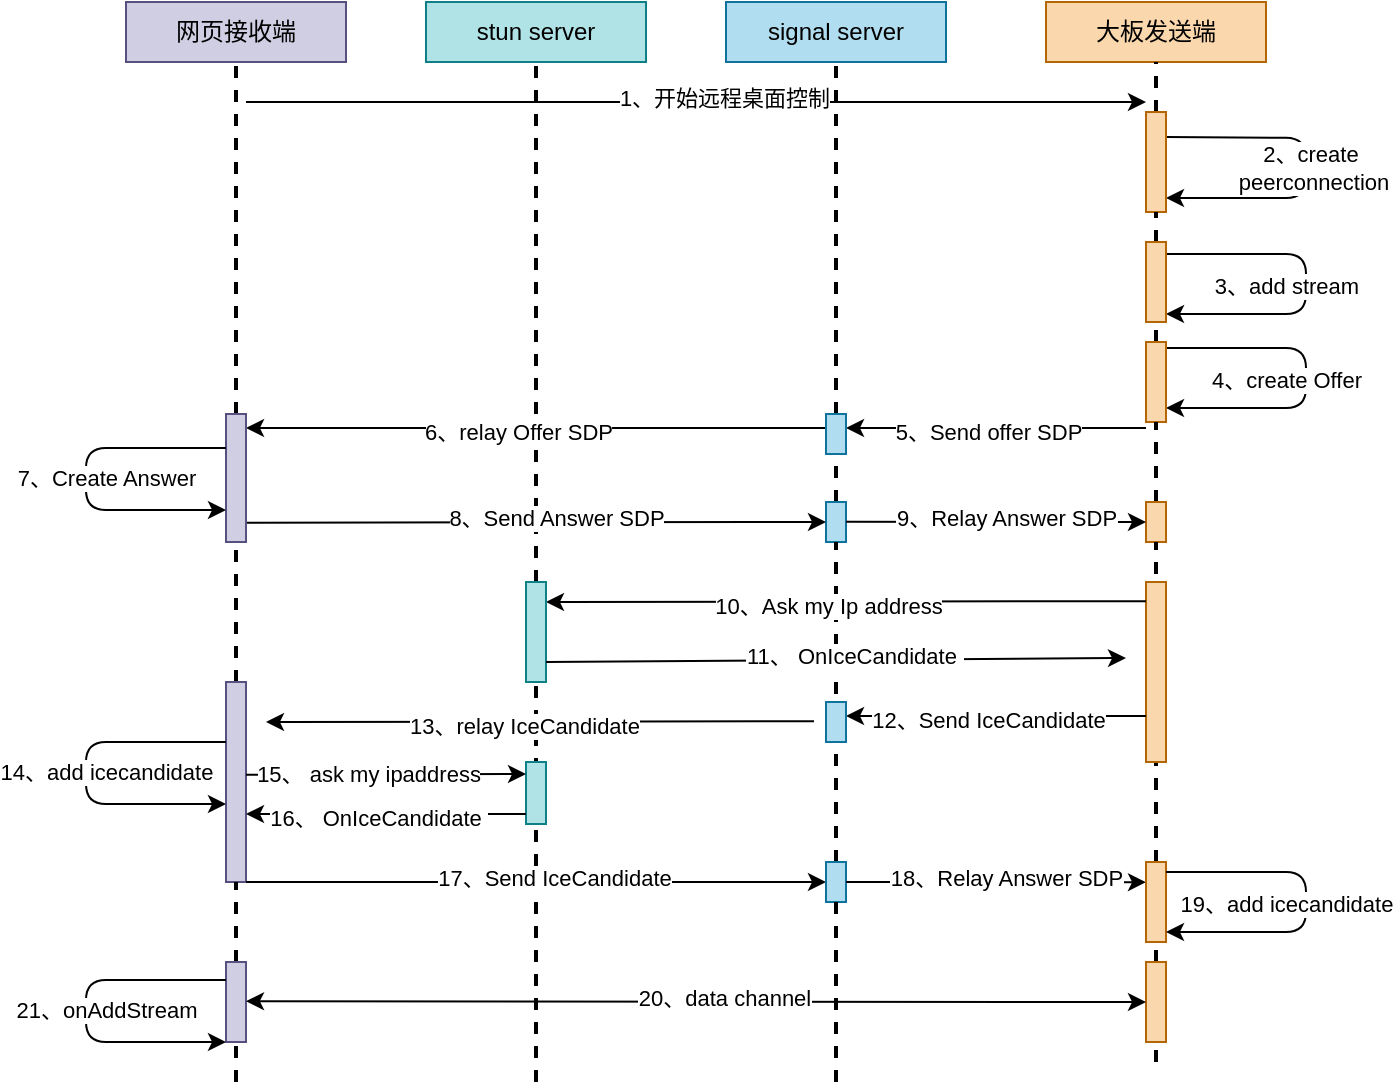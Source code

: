 <mxfile version="13.9.2" type="github"><diagram id="9teV3Uhg9nxN5kBvUChV" name="Page-1"><mxGraphModel dx="946" dy="614" grid="1" gridSize="10" guides="1" tooltips="1" connect="1" arrows="1" fold="1" page="1" pageScale="1" pageWidth="827" pageHeight="1169" math="0" shadow="0"><root><mxCell id="0"/><mxCell id="1" parent="0"/><mxCell id="UpcF8icHATpFMj-WxNOY-2" value="网页接收端" style="rounded=0;whiteSpace=wrap;html=1;fillColor=#d0cee2;strokeColor=#56517e;" vertex="1" parent="1"><mxGeometry x="70" y="210" width="110" height="30" as="geometry"/></mxCell><mxCell id="UpcF8icHATpFMj-WxNOY-3" value="" style="endArrow=none;dashed=1;html=1;strokeWidth=2;entryX=0.5;entryY=1;entryDx=0;entryDy=0;" edge="1" parent="1" source="UpcF8icHATpFMj-WxNOY-32" target="UpcF8icHATpFMj-WxNOY-2"><mxGeometry width="50" height="50" relative="1" as="geometry"><mxPoint x="125" y="590" as="sourcePoint"/><mxPoint x="400" y="340" as="targetPoint"/></mxGeometry></mxCell><mxCell id="UpcF8icHATpFMj-WxNOY-5" value="stun server" style="rounded=0;whiteSpace=wrap;html=1;fillColor=#b0e3e6;strokeColor=#0e8088;" vertex="1" parent="1"><mxGeometry x="220" y="210" width="110" height="30" as="geometry"/></mxCell><mxCell id="UpcF8icHATpFMj-WxNOY-6" value="" style="endArrow=none;dashed=1;html=1;strokeWidth=2;entryX=0.5;entryY=1;entryDx=0;entryDy=0;" edge="1" parent="1" target="UpcF8icHATpFMj-WxNOY-5" source="UpcF8icHATpFMj-WxNOY-48"><mxGeometry width="50" height="50" relative="1" as="geometry"><mxPoint x="275" y="590" as="sourcePoint"/><mxPoint x="550" y="340" as="targetPoint"/></mxGeometry></mxCell><mxCell id="UpcF8icHATpFMj-WxNOY-7" value="signal server" style="rounded=0;whiteSpace=wrap;html=1;fillColor=#b1ddf0;strokeColor=#10739e;" vertex="1" parent="1"><mxGeometry x="370" y="210" width="110" height="30" as="geometry"/></mxCell><mxCell id="UpcF8icHATpFMj-WxNOY-8" value="" style="endArrow=none;dashed=1;html=1;strokeWidth=2;entryX=0.5;entryY=1;entryDx=0;entryDy=0;" edge="1" parent="1" target="UpcF8icHATpFMj-WxNOY-7" source="UpcF8icHATpFMj-WxNOY-30"><mxGeometry width="50" height="50" relative="1" as="geometry"><mxPoint x="425" y="590" as="sourcePoint"/><mxPoint x="700" y="340" as="targetPoint"/></mxGeometry></mxCell><mxCell id="UpcF8icHATpFMj-WxNOY-9" value="大板发送端" style="rounded=0;whiteSpace=wrap;html=1;fillColor=#fad7ac;strokeColor=#b46504;" vertex="1" parent="1"><mxGeometry x="530" y="210" width="110" height="30" as="geometry"/></mxCell><mxCell id="UpcF8icHATpFMj-WxNOY-10" value="" style="endArrow=none;dashed=1;html=1;strokeWidth=2;entryX=0.5;entryY=1;entryDx=0;entryDy=0;" edge="1" parent="1" target="UpcF8icHATpFMj-WxNOY-9" source="UpcF8icHATpFMj-WxNOY-24"><mxGeometry width="50" height="50" relative="1" as="geometry"><mxPoint x="585" y="590" as="sourcePoint"/><mxPoint x="860" y="340" as="targetPoint"/></mxGeometry></mxCell><mxCell id="UpcF8icHATpFMj-WxNOY-11" value="" style="endArrow=classic;html=1;" edge="1" parent="1"><mxGeometry width="50" height="50" relative="1" as="geometry"><mxPoint x="130" y="260" as="sourcePoint"/><mxPoint x="580" y="260" as="targetPoint"/></mxGeometry></mxCell><mxCell id="UpcF8icHATpFMj-WxNOY-12" value="1、开始远程桌面控制" style="edgeLabel;html=1;align=center;verticalAlign=middle;resizable=0;points=[];" vertex="1" connectable="0" parent="UpcF8icHATpFMj-WxNOY-11"><mxGeometry x="0.063" y="2" relative="1" as="geometry"><mxPoint as="offset"/></mxGeometry></mxCell><mxCell id="UpcF8icHATpFMj-WxNOY-13" value="" style="endArrow=classic;html=1;elbow=vertical;exitX=1;exitY=0.25;exitDx=0;exitDy=0;" edge="1" parent="1" source="UpcF8icHATpFMj-WxNOY-24"><mxGeometry width="50" height="50" relative="1" as="geometry"><mxPoint x="590" y="280.5" as="sourcePoint"/><mxPoint x="590" y="308" as="targetPoint"/><Array as="points"><mxPoint x="660" y="278"/><mxPoint x="660" y="308"/></Array></mxGeometry></mxCell><mxCell id="UpcF8icHATpFMj-WxNOY-14" value="2、create&lt;br&gt;&amp;nbsp;peerconnection" style="edgeLabel;html=1;align=center;verticalAlign=middle;resizable=0;points=[];" vertex="1" connectable="0" parent="UpcF8icHATpFMj-WxNOY-13"><mxGeometry x="0.063" y="2" relative="1" as="geometry"><mxPoint y="-6" as="offset"/></mxGeometry></mxCell><mxCell id="UpcF8icHATpFMj-WxNOY-16" value="" style="endArrow=classic;html=1;elbow=vertical;" edge="1" parent="1"><mxGeometry width="50" height="50" relative="1" as="geometry"><mxPoint x="590" y="336" as="sourcePoint"/><mxPoint x="590" y="366" as="targetPoint"/><Array as="points"><mxPoint x="660" y="336"/><mxPoint x="660" y="366"/></Array></mxGeometry></mxCell><mxCell id="UpcF8icHATpFMj-WxNOY-17" value="3、add stream" style="edgeLabel;html=1;align=center;verticalAlign=middle;resizable=0;points=[];" vertex="1" connectable="0" parent="UpcF8icHATpFMj-WxNOY-16"><mxGeometry x="0.063" y="2" relative="1" as="geometry"><mxPoint x="-12" y="-5" as="offset"/></mxGeometry></mxCell><mxCell id="UpcF8icHATpFMj-WxNOY-18" value="" style="endArrow=classic;html=1;elbow=vertical;" edge="1" parent="1"><mxGeometry width="50" height="50" relative="1" as="geometry"><mxPoint x="590" y="383" as="sourcePoint"/><mxPoint x="590" y="413" as="targetPoint"/><Array as="points"><mxPoint x="660" y="383"/><mxPoint x="660" y="413"/></Array></mxGeometry></mxCell><mxCell id="UpcF8icHATpFMj-WxNOY-19" value="4、create Offer" style="edgeLabel;html=1;align=center;verticalAlign=middle;resizable=0;points=[];" vertex="1" connectable="0" parent="UpcF8icHATpFMj-WxNOY-18"><mxGeometry x="0.063" y="2" relative="1" as="geometry"><mxPoint x="-12" y="-5" as="offset"/></mxGeometry></mxCell><mxCell id="UpcF8icHATpFMj-WxNOY-20" value="" style="endArrow=classic;html=1;" edge="1" parent="1"><mxGeometry width="50" height="50" relative="1" as="geometry"><mxPoint x="580" y="423" as="sourcePoint"/><mxPoint x="430" y="423" as="targetPoint"/></mxGeometry></mxCell><mxCell id="UpcF8icHATpFMj-WxNOY-21" value="5、Send offer SDP" style="edgeLabel;html=1;align=center;verticalAlign=middle;resizable=0;points=[];" vertex="1" connectable="0" parent="UpcF8icHATpFMj-WxNOY-20"><mxGeometry x="0.063" y="2" relative="1" as="geometry"><mxPoint as="offset"/></mxGeometry></mxCell><mxCell id="UpcF8icHATpFMj-WxNOY-22" value="" style="endArrow=classic;html=1;" edge="1" parent="1"><mxGeometry width="50" height="50" relative="1" as="geometry"><mxPoint x="420" y="423" as="sourcePoint"/><mxPoint x="130" y="423" as="targetPoint"/></mxGeometry></mxCell><mxCell id="UpcF8icHATpFMj-WxNOY-23" value="6、relay Offer SDP" style="edgeLabel;html=1;align=center;verticalAlign=middle;resizable=0;points=[];" vertex="1" connectable="0" parent="UpcF8icHATpFMj-WxNOY-22"><mxGeometry x="0.063" y="2" relative="1" as="geometry"><mxPoint as="offset"/></mxGeometry></mxCell><mxCell id="UpcF8icHATpFMj-WxNOY-24" value="" style="rounded=0;whiteSpace=wrap;html=1;align=center;fillColor=#fad7ac;strokeColor=#b46504;" vertex="1" parent="1"><mxGeometry x="580" y="265" width="10" height="50" as="geometry"/></mxCell><mxCell id="UpcF8icHATpFMj-WxNOY-25" value="" style="endArrow=none;dashed=1;html=1;strokeWidth=2;entryX=0.5;entryY=1;entryDx=0;entryDy=0;" edge="1" parent="1" source="UpcF8icHATpFMj-WxNOY-26" target="UpcF8icHATpFMj-WxNOY-24"><mxGeometry width="50" height="50" relative="1" as="geometry"><mxPoint x="585" y="590" as="sourcePoint"/><mxPoint x="585" y="240" as="targetPoint"/></mxGeometry></mxCell><mxCell id="UpcF8icHATpFMj-WxNOY-26" value="" style="rounded=0;whiteSpace=wrap;html=1;align=center;fillColor=#fad7ac;strokeColor=#b46504;" vertex="1" parent="1"><mxGeometry x="580" y="330" width="10" height="40" as="geometry"/></mxCell><mxCell id="UpcF8icHATpFMj-WxNOY-27" value="" style="endArrow=none;dashed=1;html=1;strokeWidth=2;entryX=0.5;entryY=1;entryDx=0;entryDy=0;" edge="1" parent="1" source="UpcF8icHATpFMj-WxNOY-28" target="UpcF8icHATpFMj-WxNOY-26"><mxGeometry width="50" height="50" relative="1" as="geometry"><mxPoint x="585" y="590" as="sourcePoint"/><mxPoint x="585" y="320" as="targetPoint"/></mxGeometry></mxCell><mxCell id="UpcF8icHATpFMj-WxNOY-28" value="" style="rounded=0;whiteSpace=wrap;html=1;align=center;strokeColor=#b46504;fillColor=#fad7ac;" vertex="1" parent="1"><mxGeometry x="580" y="380" width="10" height="40" as="geometry"/></mxCell><mxCell id="UpcF8icHATpFMj-WxNOY-29" value="" style="endArrow=none;dashed=1;html=1;strokeWidth=2;entryX=0.5;entryY=1;entryDx=0;entryDy=0;" edge="1" parent="1" source="UpcF8icHATpFMj-WxNOY-40" target="UpcF8icHATpFMj-WxNOY-28"><mxGeometry width="50" height="50" relative="1" as="geometry"><mxPoint x="585" y="590" as="sourcePoint"/><mxPoint x="585" y="380" as="targetPoint"/></mxGeometry></mxCell><mxCell id="UpcF8icHATpFMj-WxNOY-30" value="" style="rounded=0;whiteSpace=wrap;html=1;align=center;fillColor=#b1ddf0;strokeColor=#10739e;" vertex="1" parent="1"><mxGeometry x="420" y="416" width="10" height="20" as="geometry"/></mxCell><mxCell id="UpcF8icHATpFMj-WxNOY-31" value="" style="endArrow=none;dashed=1;html=1;strokeWidth=2;entryX=0.5;entryY=1;entryDx=0;entryDy=0;" edge="1" parent="1" source="UpcF8icHATpFMj-WxNOY-36" target="UpcF8icHATpFMj-WxNOY-30"><mxGeometry width="50" height="50" relative="1" as="geometry"><mxPoint x="425" y="590" as="sourcePoint"/><mxPoint x="425" y="240" as="targetPoint"/></mxGeometry></mxCell><mxCell id="UpcF8icHATpFMj-WxNOY-32" value="" style="rounded=0;whiteSpace=wrap;html=1;align=center;fillColor=#d0cee2;strokeColor=#56517e;" vertex="1" parent="1"><mxGeometry x="120" y="416" width="10" height="64" as="geometry"/></mxCell><mxCell id="UpcF8icHATpFMj-WxNOY-33" value="" style="endArrow=none;dashed=1;html=1;strokeWidth=2;entryX=0.5;entryY=1;entryDx=0;entryDy=0;" edge="1" parent="1" source="UpcF8icHATpFMj-WxNOY-58" target="UpcF8icHATpFMj-WxNOY-32"><mxGeometry width="50" height="50" relative="1" as="geometry"><mxPoint x="125.0" y="590" as="sourcePoint"/><mxPoint x="125.0" y="240" as="targetPoint"/></mxGeometry></mxCell><mxCell id="UpcF8icHATpFMj-WxNOY-34" value="" style="endArrow=classic;html=1;elbow=vertical;entryX=0;entryY=0.75;entryDx=0;entryDy=0;" edge="1" parent="1" target="UpcF8icHATpFMj-WxNOY-32"><mxGeometry width="50" height="50" relative="1" as="geometry"><mxPoint x="120" y="433" as="sourcePoint"/><mxPoint x="30" y="463" as="targetPoint"/><Array as="points"><mxPoint x="50" y="433"/><mxPoint x="50" y="464"/></Array></mxGeometry></mxCell><mxCell id="UpcF8icHATpFMj-WxNOY-35" value="7、Create Answer" style="edgeLabel;html=1;align=center;verticalAlign=middle;resizable=0;points=[];" vertex="1" connectable="0" parent="UpcF8icHATpFMj-WxNOY-34"><mxGeometry x="0.063" y="2" relative="1" as="geometry"><mxPoint x="8" y="-5.83" as="offset"/></mxGeometry></mxCell><mxCell id="UpcF8icHATpFMj-WxNOY-36" value="" style="rounded=0;whiteSpace=wrap;html=1;align=center;fillColor=#b1ddf0;strokeColor=#10739e;" vertex="1" parent="1"><mxGeometry x="420" y="460" width="10" height="20" as="geometry"/></mxCell><mxCell id="UpcF8icHATpFMj-WxNOY-37" value="" style="endArrow=none;dashed=1;html=1;strokeWidth=2;entryX=0.5;entryY=1;entryDx=0;entryDy=0;" edge="1" parent="1" source="UpcF8icHATpFMj-WxNOY-73" target="UpcF8icHATpFMj-WxNOY-36"><mxGeometry width="50" height="50" relative="1" as="geometry"><mxPoint x="425" y="720" as="sourcePoint"/><mxPoint x="425" y="436" as="targetPoint"/></mxGeometry></mxCell><mxCell id="UpcF8icHATpFMj-WxNOY-38" value="" style="endArrow=classic;html=1;exitX=1.05;exitY=0.849;exitDx=0;exitDy=0;exitPerimeter=0;" edge="1" parent="1" source="UpcF8icHATpFMj-WxNOY-32"><mxGeometry width="50" height="50" relative="1" as="geometry"><mxPoint x="230" y="450" as="sourcePoint"/><mxPoint x="420" y="470" as="targetPoint"/></mxGeometry></mxCell><mxCell id="UpcF8icHATpFMj-WxNOY-39" value="8、Send Answer SDP" style="edgeLabel;html=1;align=center;verticalAlign=middle;resizable=0;points=[];" vertex="1" connectable="0" parent="UpcF8icHATpFMj-WxNOY-38"><mxGeometry x="0.063" y="2" relative="1" as="geometry"><mxPoint as="offset"/></mxGeometry></mxCell><mxCell id="UpcF8icHATpFMj-WxNOY-40" value="" style="rounded=0;whiteSpace=wrap;html=1;align=center;fillColor=#fad7ac;strokeColor=#b46504;" vertex="1" parent="1"><mxGeometry x="580" y="460" width="10" height="20" as="geometry"/></mxCell><mxCell id="UpcF8icHATpFMj-WxNOY-41" value="" style="endArrow=none;dashed=1;html=1;strokeWidth=2;entryX=0.5;entryY=1;entryDx=0;entryDy=0;" edge="1" parent="1" source="UpcF8icHATpFMj-WxNOY-78" target="UpcF8icHATpFMj-WxNOY-40"><mxGeometry width="50" height="50" relative="1" as="geometry"><mxPoint x="585" y="720" as="sourcePoint"/><mxPoint x="585" y="420" as="targetPoint"/></mxGeometry></mxCell><mxCell id="UpcF8icHATpFMj-WxNOY-42" value="" style="endArrow=classic;html=1;exitX=1.05;exitY=0.849;exitDx=0;exitDy=0;exitPerimeter=0;" edge="1" parent="1"><mxGeometry width="50" height="50" relative="1" as="geometry"><mxPoint x="430.0" y="469.916" as="sourcePoint"/><mxPoint x="580" y="470" as="targetPoint"/></mxGeometry></mxCell><mxCell id="UpcF8icHATpFMj-WxNOY-43" value="9、Relay Answer SDP" style="edgeLabel;html=1;align=center;verticalAlign=middle;resizable=0;points=[];" vertex="1" connectable="0" parent="UpcF8icHATpFMj-WxNOY-42"><mxGeometry x="0.063" y="2" relative="1" as="geometry"><mxPoint as="offset"/></mxGeometry></mxCell><mxCell id="UpcF8icHATpFMj-WxNOY-44" value="" style="rounded=0;whiteSpace=wrap;html=1;align=center;fillColor=#fad7ac;strokeColor=#b46504;" vertex="1" parent="1"><mxGeometry x="580" y="500" width="10" height="90" as="geometry"/></mxCell><mxCell id="UpcF8icHATpFMj-WxNOY-45" value="" style="endArrow=none;dashed=1;html=1;strokeWidth=2;entryX=0.5;entryY=1;entryDx=0;entryDy=0;" edge="1" parent="1" target="UpcF8icHATpFMj-WxNOY-44"><mxGeometry width="50" height="50" relative="1" as="geometry"><mxPoint x="585" y="590" as="sourcePoint"/><mxPoint x="585" y="480" as="targetPoint"/></mxGeometry></mxCell><mxCell id="UpcF8icHATpFMj-WxNOY-46" value="" style="endArrow=classic;html=1;" edge="1" parent="1"><mxGeometry width="50" height="50" relative="1" as="geometry"><mxPoint x="580" y="509.58" as="sourcePoint"/><mxPoint x="280" y="510" as="targetPoint"/></mxGeometry></mxCell><mxCell id="UpcF8icHATpFMj-WxNOY-47" value="10、Ask my Ip address" style="edgeLabel;html=1;align=center;verticalAlign=middle;resizable=0;points=[];" vertex="1" connectable="0" parent="UpcF8icHATpFMj-WxNOY-46"><mxGeometry x="0.063" y="2" relative="1" as="geometry"><mxPoint as="offset"/></mxGeometry></mxCell><mxCell id="UpcF8icHATpFMj-WxNOY-48" value="" style="rounded=0;whiteSpace=wrap;html=1;align=center;fillColor=#b0e3e6;strokeColor=#0e8088;" vertex="1" parent="1"><mxGeometry x="270" y="500" width="10" height="50" as="geometry"/></mxCell><mxCell id="UpcF8icHATpFMj-WxNOY-49" value="" style="endArrow=none;dashed=1;html=1;strokeWidth=2;entryX=0.5;entryY=1;entryDx=0;entryDy=0;" edge="1" parent="1" target="UpcF8icHATpFMj-WxNOY-48"><mxGeometry width="50" height="50" relative="1" as="geometry"><mxPoint x="275" y="750" as="sourcePoint"/><mxPoint x="275" y="240" as="targetPoint"/></mxGeometry></mxCell><mxCell id="UpcF8icHATpFMj-WxNOY-50" value="" style="endArrow=classic;html=1;" edge="1" parent="1"><mxGeometry width="50" height="50" relative="1" as="geometry"><mxPoint x="280" y="540" as="sourcePoint"/><mxPoint x="570" y="538" as="targetPoint"/></mxGeometry></mxCell><mxCell id="UpcF8icHATpFMj-WxNOY-51" value="11、 OnIceCandidate&amp;nbsp;" style="edgeLabel;html=1;align=center;verticalAlign=middle;resizable=0;points=[];" vertex="1" connectable="0" parent="UpcF8icHATpFMj-WxNOY-50"><mxGeometry x="0.063" y="2" relative="1" as="geometry"><mxPoint as="offset"/></mxGeometry></mxCell><mxCell id="UpcF8icHATpFMj-WxNOY-52" value="" style="endArrow=classic;html=1;" edge="1" parent="1"><mxGeometry width="50" height="50" relative="1" as="geometry"><mxPoint x="580" y="567" as="sourcePoint"/><mxPoint x="430" y="567" as="targetPoint"/></mxGeometry></mxCell><mxCell id="UpcF8icHATpFMj-WxNOY-53" value="12、Send IceCandidate" style="edgeLabel;html=1;align=center;verticalAlign=middle;resizable=0;points=[];" vertex="1" connectable="0" parent="UpcF8icHATpFMj-WxNOY-52"><mxGeometry x="0.063" y="2" relative="1" as="geometry"><mxPoint as="offset"/></mxGeometry></mxCell><mxCell id="UpcF8icHATpFMj-WxNOY-54" value="" style="rounded=0;whiteSpace=wrap;html=1;align=center;fillColor=#b1ddf0;strokeColor=#10739e;" vertex="1" parent="1"><mxGeometry x="420" y="560" width="10" height="20" as="geometry"/></mxCell><mxCell id="UpcF8icHATpFMj-WxNOY-56" value="" style="endArrow=classic;html=1;" edge="1" parent="1"><mxGeometry width="50" height="50" relative="1" as="geometry"><mxPoint x="414" y="569.58" as="sourcePoint"/><mxPoint x="140" y="570" as="targetPoint"/></mxGeometry></mxCell><mxCell id="UpcF8icHATpFMj-WxNOY-57" value="13、relay IceCandidate" style="edgeLabel;html=1;align=center;verticalAlign=middle;resizable=0;points=[];" vertex="1" connectable="0" parent="UpcF8icHATpFMj-WxNOY-56"><mxGeometry x="0.063" y="2" relative="1" as="geometry"><mxPoint as="offset"/></mxGeometry></mxCell><mxCell id="UpcF8icHATpFMj-WxNOY-58" value="" style="rounded=0;whiteSpace=wrap;html=1;align=center;fillColor=#d0cee2;strokeColor=#56517e;" vertex="1" parent="1"><mxGeometry x="120" y="550" width="10" height="100" as="geometry"/></mxCell><mxCell id="UpcF8icHATpFMj-WxNOY-59" value="" style="endArrow=none;dashed=1;html=1;strokeWidth=2;entryX=0.5;entryY=1;entryDx=0;entryDy=0;" edge="1" parent="1" source="UpcF8icHATpFMj-WxNOY-84" target="UpcF8icHATpFMj-WxNOY-58"><mxGeometry width="50" height="50" relative="1" as="geometry"><mxPoint x="125" y="750" as="sourcePoint"/><mxPoint x="125.0" y="480" as="targetPoint"/></mxGeometry></mxCell><mxCell id="UpcF8icHATpFMj-WxNOY-60" value="" style="rounded=0;whiteSpace=wrap;html=1;align=center;fillColor=#b0e3e6;strokeColor=#0e8088;" vertex="1" parent="1"><mxGeometry x="270" y="590" width="10" height="31" as="geometry"/></mxCell><mxCell id="UpcF8icHATpFMj-WxNOY-61" value="" style="endArrow=classic;html=1;exitX=1.05;exitY=0.849;exitDx=0;exitDy=0;exitPerimeter=0;" edge="1" parent="1"><mxGeometry width="50" height="50" relative="1" as="geometry"><mxPoint x="130.0" y="596.336" as="sourcePoint"/><mxPoint x="270" y="596" as="targetPoint"/></mxGeometry></mxCell><mxCell id="UpcF8icHATpFMj-WxNOY-62" value="15、 ask my ipaddress" style="edgeLabel;html=1;align=center;verticalAlign=middle;resizable=0;points=[];" vertex="1" connectable="0" parent="UpcF8icHATpFMj-WxNOY-61"><mxGeometry x="0.063" y="2" relative="1" as="geometry"><mxPoint x="-14.16" y="1.84" as="offset"/></mxGeometry></mxCell><mxCell id="UpcF8icHATpFMj-WxNOY-64" value="" style="endArrow=classic;html=1;exitX=0;exitY=0.5;exitDx=0;exitDy=0;entryX=1;entryY=0.75;entryDx=0;entryDy=0;" edge="1" parent="1"><mxGeometry width="50" height="50" relative="1" as="geometry"><mxPoint x="270" y="616" as="sourcePoint"/><mxPoint x="130.0" y="616" as="targetPoint"/></mxGeometry></mxCell><mxCell id="UpcF8icHATpFMj-WxNOY-65" value="16、 OnIceCandidate&amp;nbsp;" style="edgeLabel;html=1;align=center;verticalAlign=middle;resizable=0;points=[];" vertex="1" connectable="0" parent="UpcF8icHATpFMj-WxNOY-64"><mxGeometry x="0.063" y="2" relative="1" as="geometry"><mxPoint as="offset"/></mxGeometry></mxCell><mxCell id="UpcF8icHATpFMj-WxNOY-66" value="" style="endArrow=classic;html=1;elbow=vertical;entryX=0;entryY=0.75;entryDx=0;entryDy=0;" edge="1" parent="1"><mxGeometry width="50" height="50" relative="1" as="geometry"><mxPoint x="120.0" y="580" as="sourcePoint"/><mxPoint x="120.0" y="611" as="targetPoint"/><Array as="points"><mxPoint x="50" y="580"/><mxPoint x="50" y="611"/></Array></mxGeometry></mxCell><mxCell id="UpcF8icHATpFMj-WxNOY-67" value="14、add icecandidate" style="edgeLabel;html=1;align=center;verticalAlign=middle;resizable=0;points=[];" vertex="1" connectable="0" parent="UpcF8icHATpFMj-WxNOY-66"><mxGeometry x="0.063" y="2" relative="1" as="geometry"><mxPoint x="8" y="-5.83" as="offset"/></mxGeometry></mxCell><mxCell id="UpcF8icHATpFMj-WxNOY-69" value="" style="endArrow=classic;html=1;" edge="1" parent="1"><mxGeometry width="50" height="50" relative="1" as="geometry"><mxPoint x="130" y="650" as="sourcePoint"/><mxPoint x="420" y="650" as="targetPoint"/></mxGeometry></mxCell><mxCell id="UpcF8icHATpFMj-WxNOY-70" value="17、Send IceCandidate" style="edgeLabel;html=1;align=center;verticalAlign=middle;resizable=0;points=[];" vertex="1" connectable="0" parent="UpcF8icHATpFMj-WxNOY-69"><mxGeometry x="0.063" y="2" relative="1" as="geometry"><mxPoint as="offset"/></mxGeometry></mxCell><mxCell id="UpcF8icHATpFMj-WxNOY-73" value="" style="rounded=0;whiteSpace=wrap;html=1;align=center;fillColor=#b1ddf0;strokeColor=#10739e;" vertex="1" parent="1"><mxGeometry x="420" y="640" width="10" height="20" as="geometry"/></mxCell><mxCell id="UpcF8icHATpFMj-WxNOY-74" value="" style="endArrow=none;dashed=1;html=1;strokeWidth=2;entryX=0.5;entryY=1;entryDx=0;entryDy=0;" edge="1" parent="1" target="UpcF8icHATpFMj-WxNOY-73"><mxGeometry width="50" height="50" relative="1" as="geometry"><mxPoint x="425" y="750" as="sourcePoint"/><mxPoint x="425" y="480" as="targetPoint"/></mxGeometry></mxCell><mxCell id="UpcF8icHATpFMj-WxNOY-76" value="" style="endArrow=classic;html=1;exitX=1.05;exitY=0.849;exitDx=0;exitDy=0;exitPerimeter=0;" edge="1" parent="1"><mxGeometry width="50" height="50" relative="1" as="geometry"><mxPoint x="430" y="649.996" as="sourcePoint"/><mxPoint x="580" y="650.08" as="targetPoint"/></mxGeometry></mxCell><mxCell id="UpcF8icHATpFMj-WxNOY-77" value="18、Relay Answer SDP" style="edgeLabel;html=1;align=center;verticalAlign=middle;resizable=0;points=[];" vertex="1" connectable="0" parent="UpcF8icHATpFMj-WxNOY-76"><mxGeometry x="0.063" y="2" relative="1" as="geometry"><mxPoint as="offset"/></mxGeometry></mxCell><mxCell id="UpcF8icHATpFMj-WxNOY-78" value="" style="rounded=0;whiteSpace=wrap;html=1;align=center;fillColor=#fad7ac;strokeColor=#b46504;" vertex="1" parent="1"><mxGeometry x="580" y="640" width="10" height="40" as="geometry"/></mxCell><mxCell id="UpcF8icHATpFMj-WxNOY-79" value="" style="endArrow=none;dashed=1;html=1;strokeWidth=2;entryX=0.5;entryY=1;entryDx=0;entryDy=0;" edge="1" parent="1" source="UpcF8icHATpFMj-WxNOY-82" target="UpcF8icHATpFMj-WxNOY-78"><mxGeometry width="50" height="50" relative="1" as="geometry"><mxPoint x="585" y="740" as="sourcePoint"/><mxPoint x="585" y="480" as="targetPoint"/></mxGeometry></mxCell><mxCell id="UpcF8icHATpFMj-WxNOY-80" value="" style="endArrow=classic;html=1;elbow=vertical;" edge="1" parent="1"><mxGeometry width="50" height="50" relative="1" as="geometry"><mxPoint x="590" y="645" as="sourcePoint"/><mxPoint x="590" y="675" as="targetPoint"/><Array as="points"><mxPoint x="660" y="645"/><mxPoint x="660" y="675"/></Array></mxGeometry></mxCell><mxCell id="UpcF8icHATpFMj-WxNOY-81" value="19、add icecandidate" style="edgeLabel;html=1;align=center;verticalAlign=middle;resizable=0;points=[];" vertex="1" connectable="0" parent="UpcF8icHATpFMj-WxNOY-80"><mxGeometry x="0.063" y="2" relative="1" as="geometry"><mxPoint x="-12" y="-5" as="offset"/></mxGeometry></mxCell><mxCell id="UpcF8icHATpFMj-WxNOY-82" value="" style="rounded=0;whiteSpace=wrap;html=1;align=center;fillColor=#fad7ac;strokeColor=#b46504;" vertex="1" parent="1"><mxGeometry x="580" y="690" width="10" height="40" as="geometry"/></mxCell><mxCell id="UpcF8icHATpFMj-WxNOY-83" value="" style="endArrow=none;dashed=1;html=1;strokeWidth=2;entryX=0.5;entryY=1;entryDx=0;entryDy=0;" edge="1" parent="1" target="UpcF8icHATpFMj-WxNOY-82"><mxGeometry width="50" height="50" relative="1" as="geometry"><mxPoint x="585" y="740" as="sourcePoint"/><mxPoint x="585" y="680" as="targetPoint"/></mxGeometry></mxCell><mxCell id="UpcF8icHATpFMj-WxNOY-84" value="" style="rounded=0;whiteSpace=wrap;html=1;align=center;fillColor=#d0cee2;strokeColor=#56517e;" vertex="1" parent="1"><mxGeometry x="120" y="690" width="10" height="40" as="geometry"/></mxCell><mxCell id="UpcF8icHATpFMj-WxNOY-85" value="" style="endArrow=none;dashed=1;html=1;strokeWidth=2;entryX=0.5;entryY=1;entryDx=0;entryDy=0;" edge="1" parent="1" target="UpcF8icHATpFMj-WxNOY-84"><mxGeometry width="50" height="50" relative="1" as="geometry"><mxPoint x="125.0" y="750" as="sourcePoint"/><mxPoint x="125.0" y="650" as="targetPoint"/></mxGeometry></mxCell><mxCell id="UpcF8icHATpFMj-WxNOY-86" value="" style="endArrow=classic;html=1;entryX=0;entryY=0.5;entryDx=0;entryDy=0;rounded=1;startArrow=classic;startFill=1;" edge="1" parent="1" target="UpcF8icHATpFMj-WxNOY-82"><mxGeometry width="50" height="50" relative="1" as="geometry"><mxPoint x="130.0" y="709.58" as="sourcePoint"/><mxPoint x="420" y="709.58" as="targetPoint"/></mxGeometry></mxCell><mxCell id="UpcF8icHATpFMj-WxNOY-87" value="20、data channel" style="edgeLabel;html=1;align=center;verticalAlign=middle;resizable=0;points=[];" vertex="1" connectable="0" parent="UpcF8icHATpFMj-WxNOY-86"><mxGeometry x="0.063" y="2" relative="1" as="geometry"><mxPoint as="offset"/></mxGeometry></mxCell><mxCell id="UpcF8icHATpFMj-WxNOY-88" value="" style="endArrow=classic;html=1;elbow=vertical;entryX=0;entryY=0.75;entryDx=0;entryDy=0;" edge="1" parent="1"><mxGeometry width="50" height="50" relative="1" as="geometry"><mxPoint x="120.0" y="699" as="sourcePoint"/><mxPoint x="120.0" y="730" as="targetPoint"/><Array as="points"><mxPoint x="50" y="699"/><mxPoint x="50" y="730"/></Array></mxGeometry></mxCell><mxCell id="UpcF8icHATpFMj-WxNOY-89" value="21、onAddStream" style="edgeLabel;html=1;align=center;verticalAlign=middle;resizable=0;points=[];" vertex="1" connectable="0" parent="UpcF8icHATpFMj-WxNOY-88"><mxGeometry x="0.063" y="2" relative="1" as="geometry"><mxPoint x="8" y="-5.83" as="offset"/></mxGeometry></mxCell></root></mxGraphModel></diagram></mxfile>
